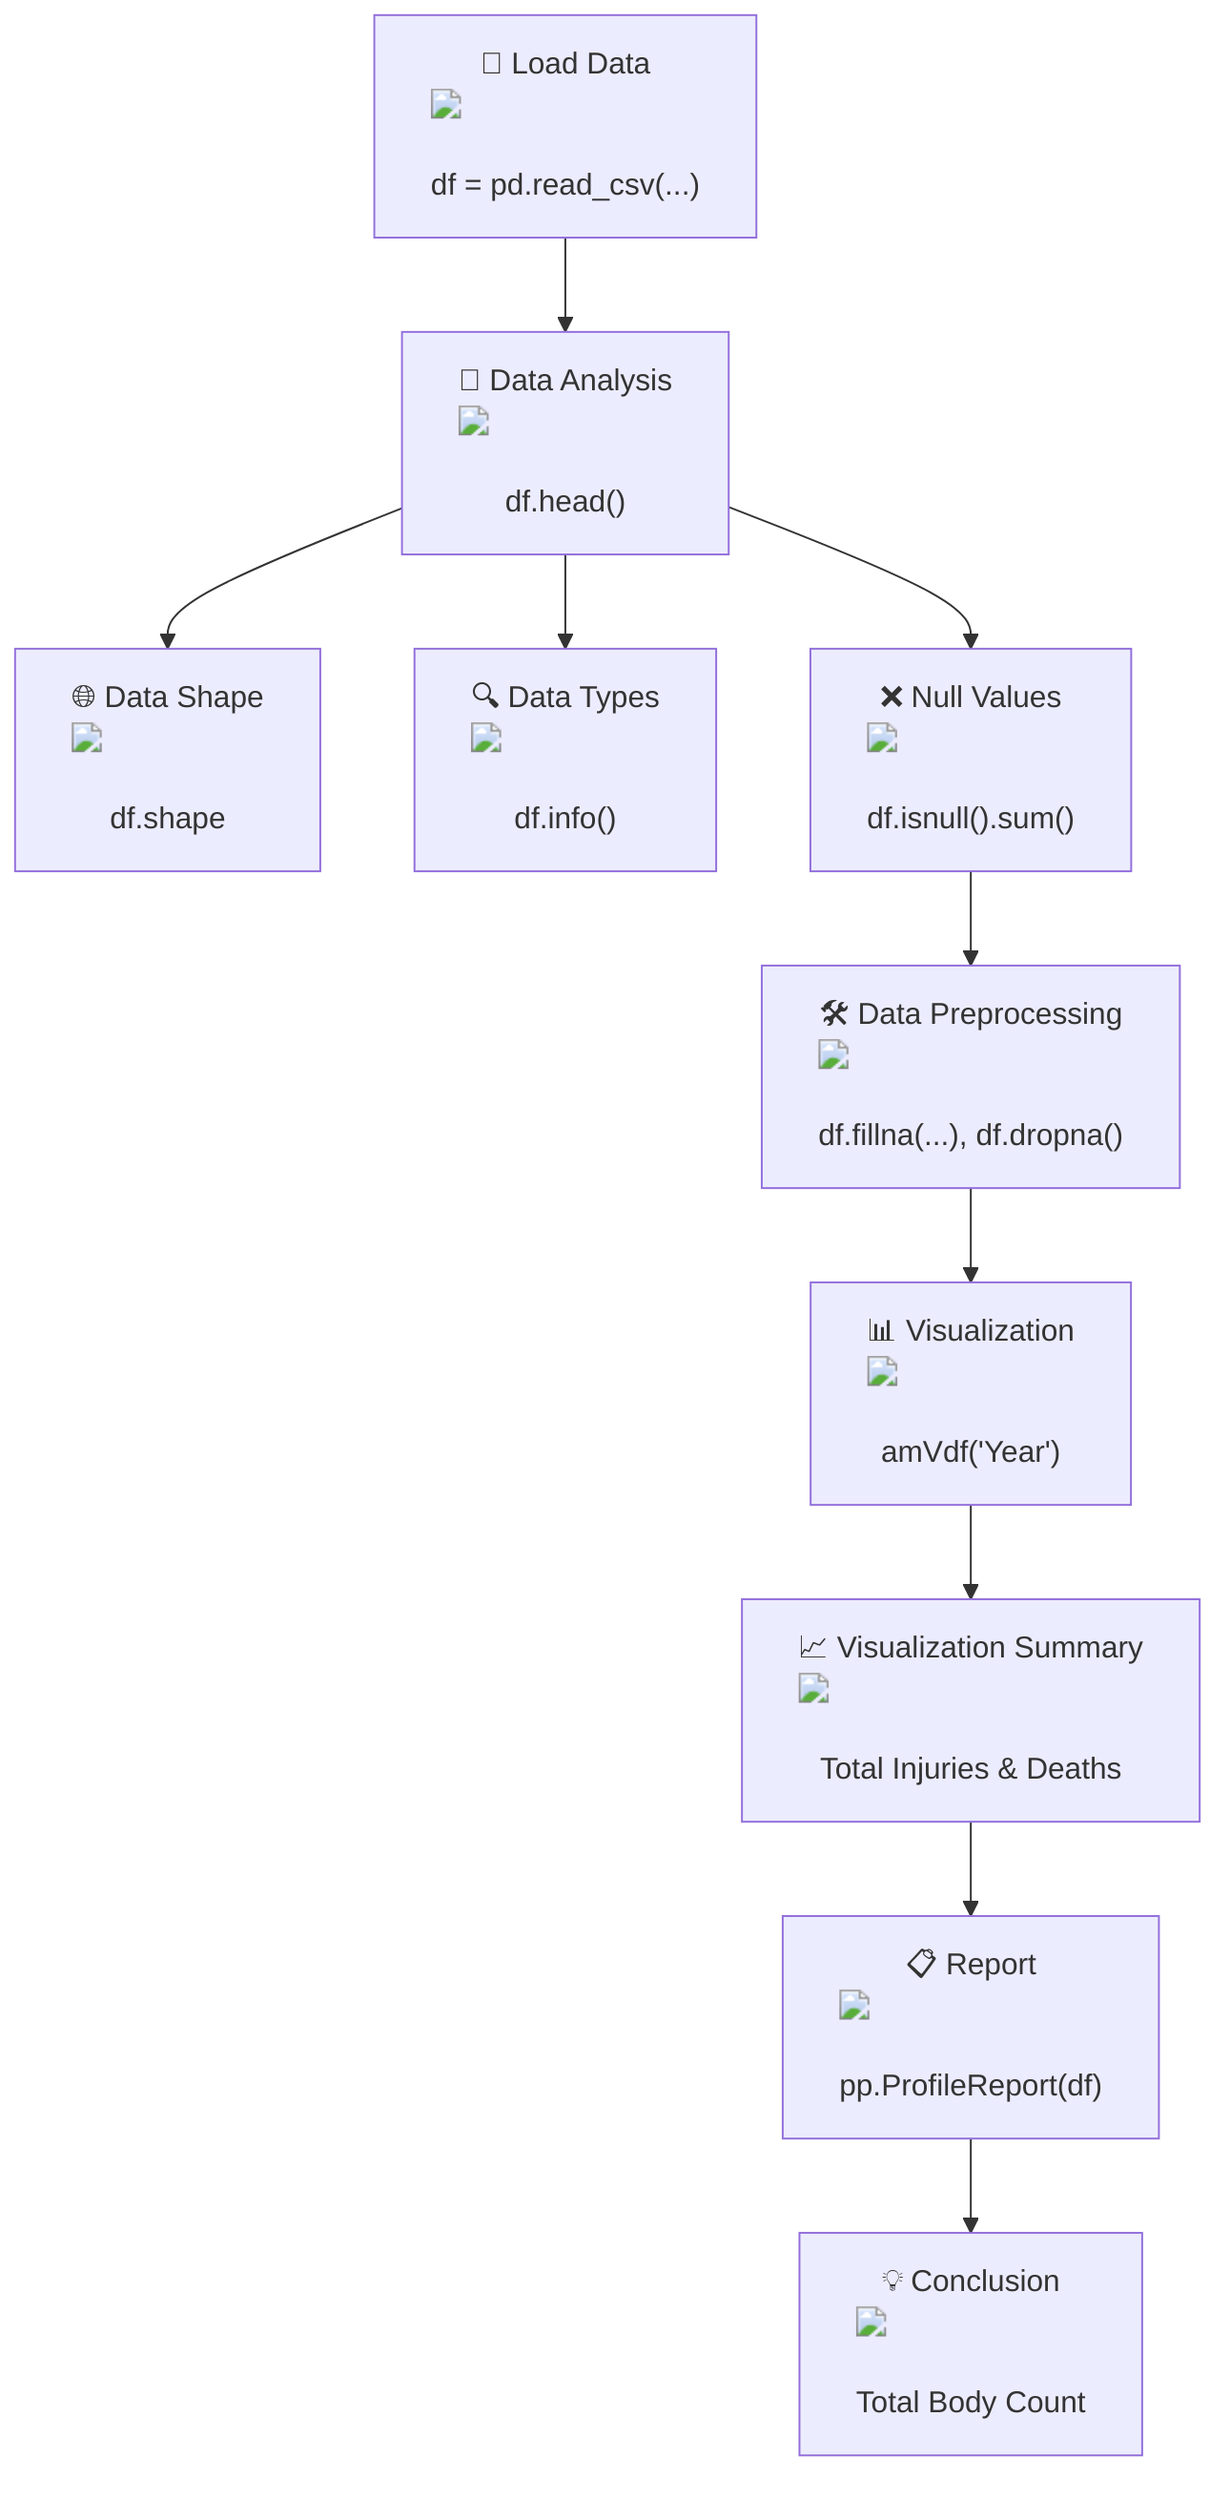 flowchart TD
    A["📂 Load Data <img src='file.svg' /> <br/> df = pd.read_csv(...)"] --> B["🔎 Data Analysis <img src='table.svg' /> <br/> df.head()"]
    B --> C1["🌐 Data Shape <img src='table.svg' /> <br/> df.shape"]
    B --> C2["🔍 Data Types <img src='table.svg' /> <br/> df.info()"]
    B --> C3["❌ Null Values <img src='table.svg' /> <br/> df.isnull().sum()"]
    C3 --> D["🛠️ Data Preprocessing <img src='column_split.svg' /> <br/> df.fillna(...), df.dropna()"]
    D --> E["📊 Visualization <img src='barplot_template.svg' /> <br/> amVdf('Year')"]
    E --> F["📈 Visualization Summary <img src='scatter_plot_template.svg' /> <br/> Total Injuries & Deaths"]
    F --> G["📋 Report <img src='table.svg' /> <br/> pp.ProfileReport(df)"]
    G --> H["💡 Conclusion <img src='image.svg' /> <br/> Total Body Count"]